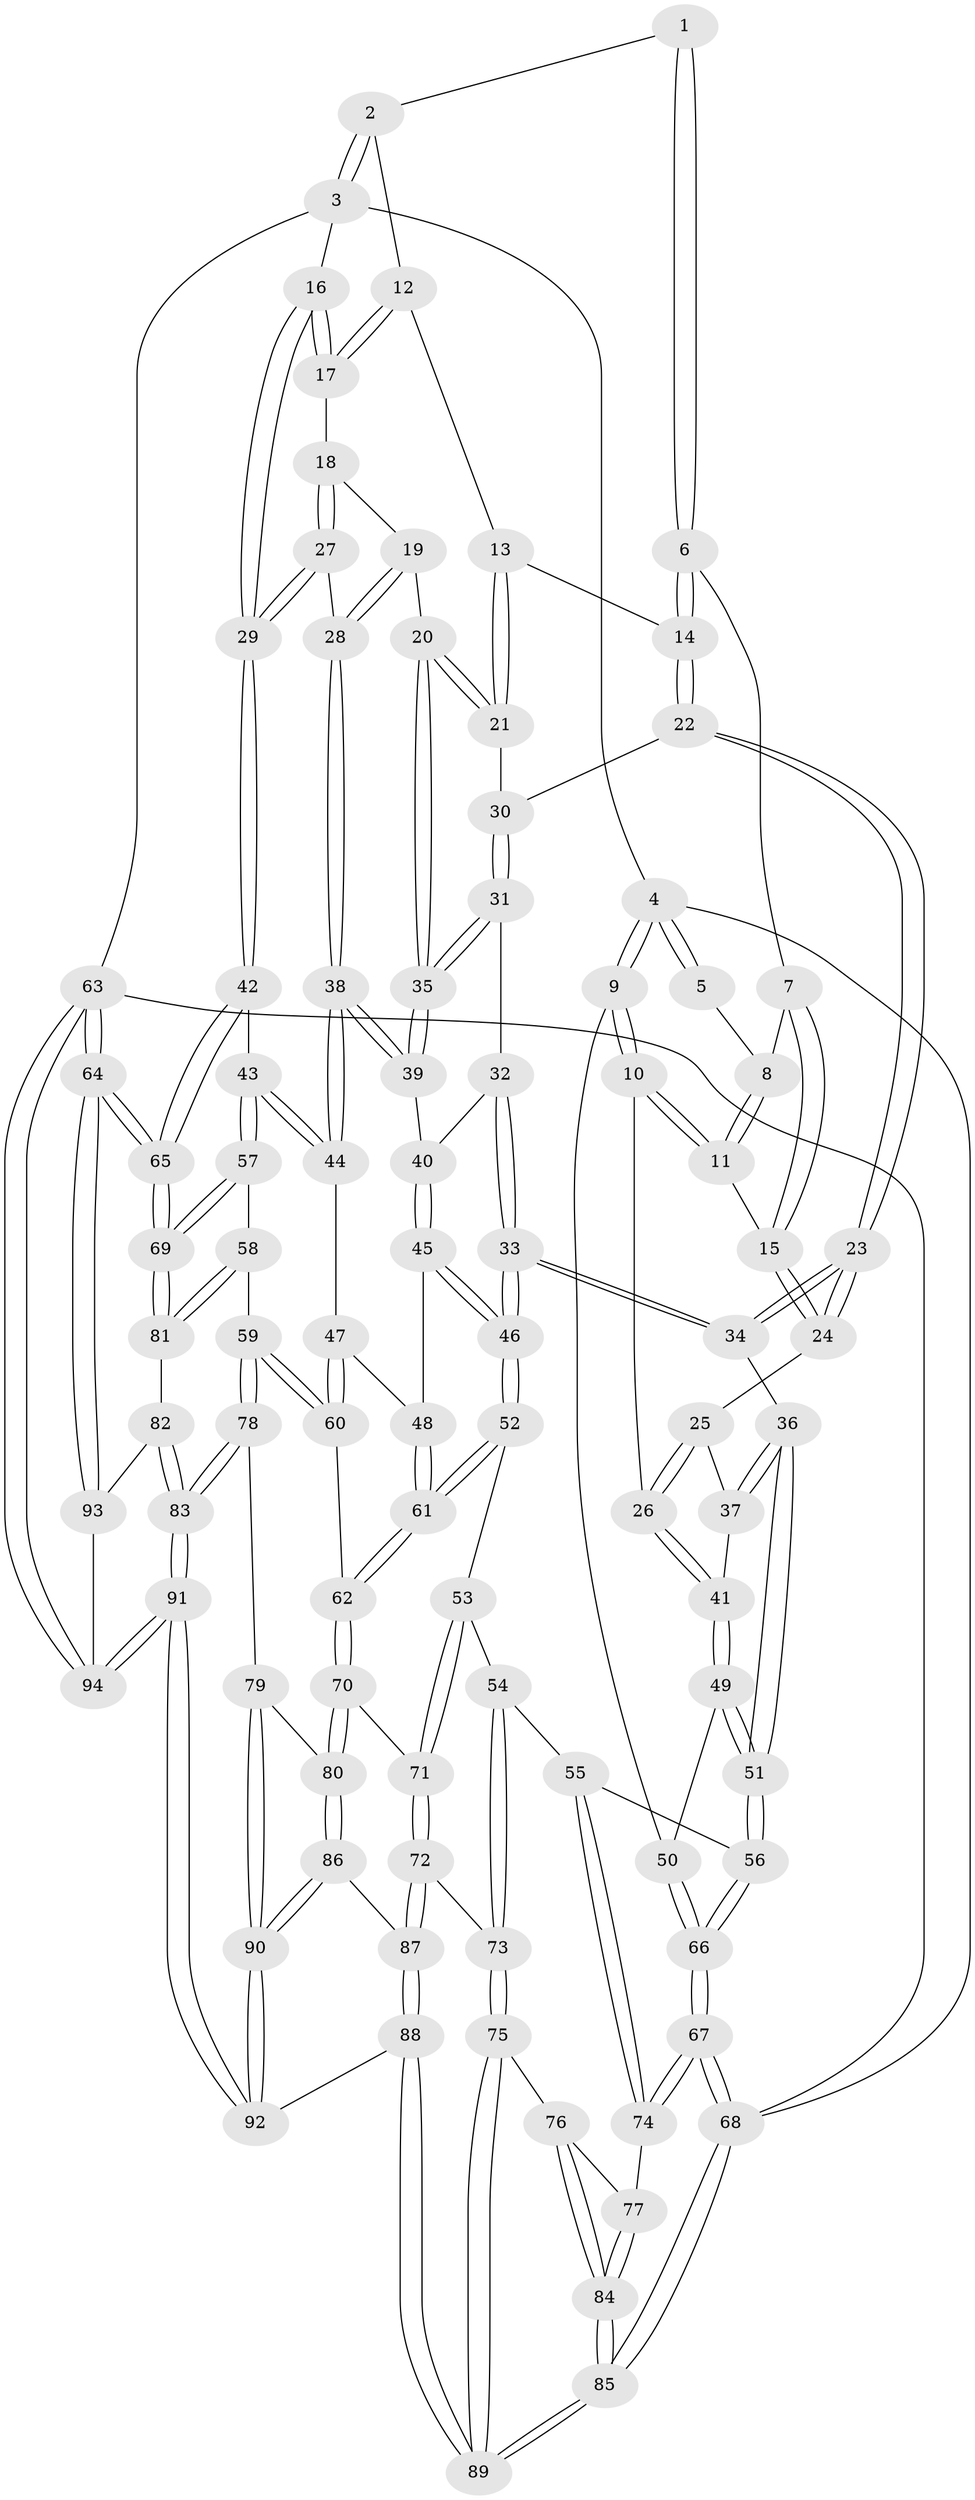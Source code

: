 // coarse degree distribution, {3: 0.17857142857142858, 5: 0.32142857142857145, 6: 0.07142857142857142, 4: 0.4107142857142857, 2: 0.017857142857142856}
// Generated by graph-tools (version 1.1) at 2025/42/03/06/25 10:42:27]
// undirected, 94 vertices, 232 edges
graph export_dot {
graph [start="1"]
  node [color=gray90,style=filled];
  1 [pos="+0.4569775353473514+0"];
  2 [pos="+0.6913063217390779+0"];
  3 [pos="+1+0"];
  4 [pos="+0+0"];
  5 [pos="+0.2315078290733529+0"];
  6 [pos="+0.4032118544099903+0.07601490561292369"];
  7 [pos="+0.31253916407489385+0.08004834708493828"];
  8 [pos="+0.23000612822940755+0"];
  9 [pos="+0+0.14755579275699132"];
  10 [pos="+0+0.1856404622819897"];
  11 [pos="+0.17829565445350087+0.08940293580033976"];
  12 [pos="+0.6885030304071622+0"];
  13 [pos="+0.6834747504471052+0"];
  14 [pos="+0.4334919828537191+0.1450018625464116"];
  15 [pos="+0.2602749798874126+0.156092913712677"];
  16 [pos="+1+0"];
  17 [pos="+0.8836636007912144+0.12462857909658918"];
  18 [pos="+0.8613024393883204+0.15692355616491155"];
  19 [pos="+0.8262710337404807+0.15375939555459203"];
  20 [pos="+0.6954262086568561+0.13407397253295536"];
  21 [pos="+0.6852817142012624+0.11855091982302474"];
  22 [pos="+0.4353991082738297+0.1545371799269282"];
  23 [pos="+0.3931422442329451+0.21495051960256495"];
  24 [pos="+0.2652522993385298+0.17831685431394168"];
  25 [pos="+0.2343629635947525+0.21706613773973588"];
  26 [pos="+0+0.21677679955363147"];
  27 [pos="+0.9433678123593903+0.2868289716727673"];
  28 [pos="+0.8237584533707879+0.31676313726217376"];
  29 [pos="+1+0.34150880326870914"];
  30 [pos="+0.5436715565358038+0.18156736573856244"];
  31 [pos="+0.5450777337478624+0.281327070169989"];
  32 [pos="+0.5338994480977467+0.2995033987192092"];
  33 [pos="+0.39153257262726965+0.36206708257804987"];
  34 [pos="+0.3892956538098069+0.36047233667152284"];
  35 [pos="+0.7180341185252105+0.2873247913715514"];
  36 [pos="+0.3425673053353589+0.36530546477243925"];
  37 [pos="+0.258534068357574+0.32709257369902667"];
  38 [pos="+0.7628359712878846+0.3344715921188625"];
  39 [pos="+0.7188453230746107+0.2891629373999465"];
  40 [pos="+0.5935382653951399+0.3701477187070823"];
  41 [pos="+0.12107946802155574+0.3550995730899806"];
  42 [pos="+1+0.36400438578148964"];
  43 [pos="+0.8651360639616811+0.5151488639325984"];
  44 [pos="+0.7572817293090056+0.4375640417970868"];
  45 [pos="+0.5750391995768134+0.4444251847745721"];
  46 [pos="+0.4499508782043084+0.4628769963663372"];
  47 [pos="+0.7265908271348911+0.45865608944812675"];
  48 [pos="+0.6559223962869688+0.48936092496923483"];
  49 [pos="+0.13627417769074826+0.46610581327378303"];
  50 [pos="+0+0.4463585935593096"];
  51 [pos="+0.1766286699683427+0.5575394330022149"];
  52 [pos="+0.4354603694465244+0.5523345933912274"];
  53 [pos="+0.4279458847876673+0.5623499085172341"];
  54 [pos="+0.23283014244440142+0.595084673185256"];
  55 [pos="+0.18507580330351142+0.5803720515045868"];
  56 [pos="+0.17653249941733026+0.565959365979051"];
  57 [pos="+0.8520596048717436+0.6470502904987842"];
  58 [pos="+0.8067824916147743+0.6815301235443048"];
  59 [pos="+0.7998511050127236+0.6847444882226509"];
  60 [pos="+0.7548513084750563+0.6664966305870433"];
  61 [pos="+0.6274880244831762+0.6169169528565722"];
  62 [pos="+0.6388291977249497+0.6442448451350702"];
  63 [pos="+1+1"];
  64 [pos="+1+1"];
  65 [pos="+1+0.7198361791250075"];
  66 [pos="+0+0.5824357591799317"];
  67 [pos="+0+0.8623389109045387"];
  68 [pos="+0+1"];
  69 [pos="+1+0.7277865623251514"];
  70 [pos="+0.5728890655470373+0.7497926464171948"];
  71 [pos="+0.4458044359156618+0.7442433007740057"];
  72 [pos="+0.41953352219617346+0.7684255907958045"];
  73 [pos="+0.35412427026646826+0.7867127697683484"];
  74 [pos="+0.13042680548953312+0.7314949216963221"];
  75 [pos="+0.33787552942566135+0.8030632928584361"];
  76 [pos="+0.2663337270439614+0.8103767524454816"];
  77 [pos="+0.15972557565324508+0.7683891770360163"];
  78 [pos="+0.7644540070746734+0.8218010891455269"];
  79 [pos="+0.7447354491879078+0.8292730241190525"];
  80 [pos="+0.6035866356538286+0.8008891449914812"];
  81 [pos="+0.9429660894999514+0.8353608967596856"];
  82 [pos="+0.9098204217964162+0.8696129473149317"];
  83 [pos="+0.8425512469063131+0.887554015906168"];
  84 [pos="+0.12024669099258417+1"];
  85 [pos="+0.03467604488089034+1"];
  86 [pos="+0.5850782636353664+0.8768487983455533"];
  87 [pos="+0.48802964828830053+0.9237673706953669"];
  88 [pos="+0.39945297482976644+1"];
  89 [pos="+0.3373458580115545+1"];
  90 [pos="+0.6652471462039242+0.9910381467472498"];
  91 [pos="+0.7859536826458152+1"];
  92 [pos="+0.6847067054891715+1"];
  93 [pos="+0.925020286515194+0.8932439953988873"];
  94 [pos="+0.9610782840099324+1"];
  1 -- 2;
  1 -- 6;
  1 -- 6;
  2 -- 3;
  2 -- 3;
  2 -- 12;
  3 -- 4;
  3 -- 16;
  3 -- 63;
  4 -- 5;
  4 -- 5;
  4 -- 9;
  4 -- 9;
  4 -- 68;
  5 -- 8;
  6 -- 7;
  6 -- 14;
  6 -- 14;
  7 -- 8;
  7 -- 15;
  7 -- 15;
  8 -- 11;
  8 -- 11;
  9 -- 10;
  9 -- 10;
  9 -- 50;
  10 -- 11;
  10 -- 11;
  10 -- 26;
  11 -- 15;
  12 -- 13;
  12 -- 17;
  12 -- 17;
  13 -- 14;
  13 -- 21;
  13 -- 21;
  14 -- 22;
  14 -- 22;
  15 -- 24;
  15 -- 24;
  16 -- 17;
  16 -- 17;
  16 -- 29;
  16 -- 29;
  17 -- 18;
  18 -- 19;
  18 -- 27;
  18 -- 27;
  19 -- 20;
  19 -- 28;
  19 -- 28;
  20 -- 21;
  20 -- 21;
  20 -- 35;
  20 -- 35;
  21 -- 30;
  22 -- 23;
  22 -- 23;
  22 -- 30;
  23 -- 24;
  23 -- 24;
  23 -- 34;
  23 -- 34;
  24 -- 25;
  25 -- 26;
  25 -- 26;
  25 -- 37;
  26 -- 41;
  26 -- 41;
  27 -- 28;
  27 -- 29;
  27 -- 29;
  28 -- 38;
  28 -- 38;
  29 -- 42;
  29 -- 42;
  30 -- 31;
  30 -- 31;
  31 -- 32;
  31 -- 35;
  31 -- 35;
  32 -- 33;
  32 -- 33;
  32 -- 40;
  33 -- 34;
  33 -- 34;
  33 -- 46;
  33 -- 46;
  34 -- 36;
  35 -- 39;
  35 -- 39;
  36 -- 37;
  36 -- 37;
  36 -- 51;
  36 -- 51;
  37 -- 41;
  38 -- 39;
  38 -- 39;
  38 -- 44;
  38 -- 44;
  39 -- 40;
  40 -- 45;
  40 -- 45;
  41 -- 49;
  41 -- 49;
  42 -- 43;
  42 -- 65;
  42 -- 65;
  43 -- 44;
  43 -- 44;
  43 -- 57;
  43 -- 57;
  44 -- 47;
  45 -- 46;
  45 -- 46;
  45 -- 48;
  46 -- 52;
  46 -- 52;
  47 -- 48;
  47 -- 60;
  47 -- 60;
  48 -- 61;
  48 -- 61;
  49 -- 50;
  49 -- 51;
  49 -- 51;
  50 -- 66;
  50 -- 66;
  51 -- 56;
  51 -- 56;
  52 -- 53;
  52 -- 61;
  52 -- 61;
  53 -- 54;
  53 -- 71;
  53 -- 71;
  54 -- 55;
  54 -- 73;
  54 -- 73;
  55 -- 56;
  55 -- 74;
  55 -- 74;
  56 -- 66;
  56 -- 66;
  57 -- 58;
  57 -- 69;
  57 -- 69;
  58 -- 59;
  58 -- 81;
  58 -- 81;
  59 -- 60;
  59 -- 60;
  59 -- 78;
  59 -- 78;
  60 -- 62;
  61 -- 62;
  61 -- 62;
  62 -- 70;
  62 -- 70;
  63 -- 64;
  63 -- 64;
  63 -- 94;
  63 -- 94;
  63 -- 68;
  64 -- 65;
  64 -- 65;
  64 -- 93;
  64 -- 93;
  65 -- 69;
  65 -- 69;
  66 -- 67;
  66 -- 67;
  67 -- 68;
  67 -- 68;
  67 -- 74;
  67 -- 74;
  68 -- 85;
  68 -- 85;
  69 -- 81;
  69 -- 81;
  70 -- 71;
  70 -- 80;
  70 -- 80;
  71 -- 72;
  71 -- 72;
  72 -- 73;
  72 -- 87;
  72 -- 87;
  73 -- 75;
  73 -- 75;
  74 -- 77;
  75 -- 76;
  75 -- 89;
  75 -- 89;
  76 -- 77;
  76 -- 84;
  76 -- 84;
  77 -- 84;
  77 -- 84;
  78 -- 79;
  78 -- 83;
  78 -- 83;
  79 -- 80;
  79 -- 90;
  79 -- 90;
  80 -- 86;
  80 -- 86;
  81 -- 82;
  82 -- 83;
  82 -- 83;
  82 -- 93;
  83 -- 91;
  83 -- 91;
  84 -- 85;
  84 -- 85;
  85 -- 89;
  85 -- 89;
  86 -- 87;
  86 -- 90;
  86 -- 90;
  87 -- 88;
  87 -- 88;
  88 -- 89;
  88 -- 89;
  88 -- 92;
  90 -- 92;
  90 -- 92;
  91 -- 92;
  91 -- 92;
  91 -- 94;
  91 -- 94;
  93 -- 94;
}
